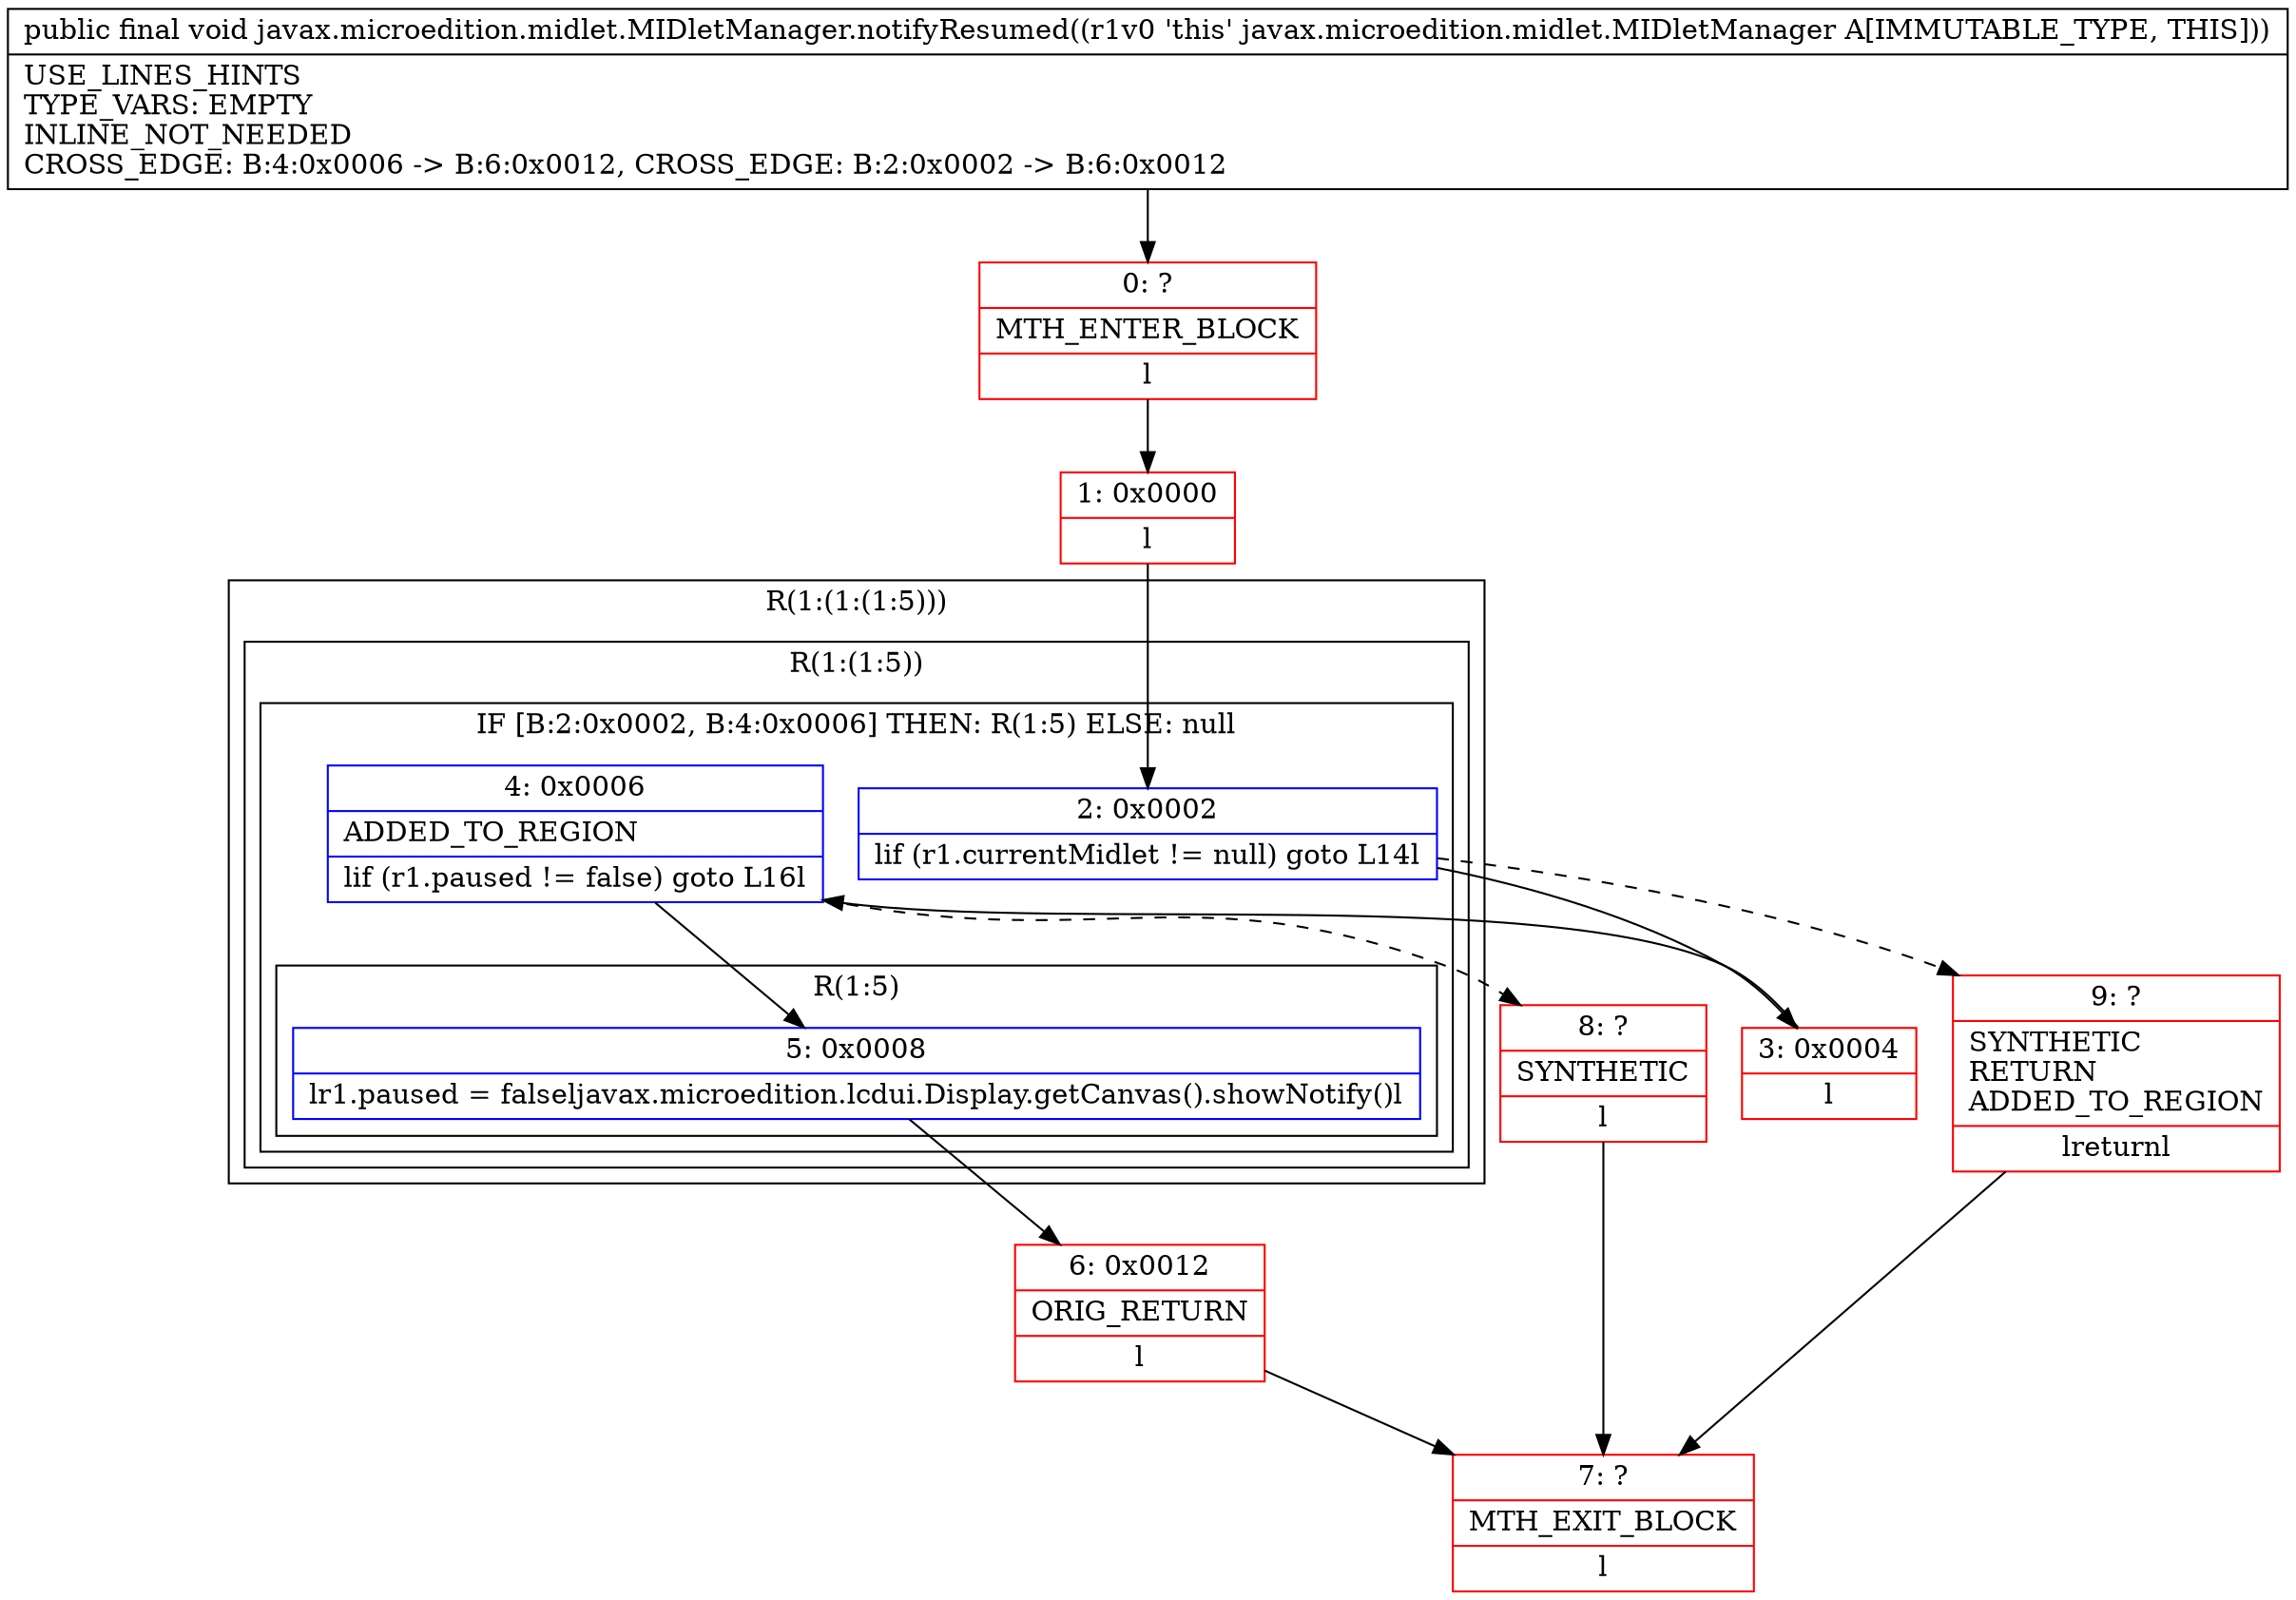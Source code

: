 digraph "CFG forjavax.microedition.midlet.MIDletManager.notifyResumed()V" {
subgraph cluster_Region_770284618 {
label = "R(1:(1:(1:5)))";
node [shape=record,color=blue];
subgraph cluster_Region_1449315295 {
label = "R(1:(1:5))";
node [shape=record,color=blue];
subgraph cluster_IfRegion_400887349 {
label = "IF [B:2:0x0002, B:4:0x0006] THEN: R(1:5) ELSE: null";
node [shape=record,color=blue];
Node_2 [shape=record,label="{2\:\ 0x0002|lif (r1.currentMidlet != null) goto L14l}"];
Node_4 [shape=record,label="{4\:\ 0x0006|ADDED_TO_REGION\l|lif (r1.paused != false) goto L16l}"];
subgraph cluster_Region_1583941095 {
label = "R(1:5)";
node [shape=record,color=blue];
Node_5 [shape=record,label="{5\:\ 0x0008|lr1.paused = falseljavax.microedition.lcdui.Display.getCanvas().showNotify()l}"];
}
}
}
}
Node_0 [shape=record,color=red,label="{0\:\ ?|MTH_ENTER_BLOCK\l|l}"];
Node_1 [shape=record,color=red,label="{1\:\ 0x0000|l}"];
Node_3 [shape=record,color=red,label="{3\:\ 0x0004|l}"];
Node_6 [shape=record,color=red,label="{6\:\ 0x0012|ORIG_RETURN\l|l}"];
Node_7 [shape=record,color=red,label="{7\:\ ?|MTH_EXIT_BLOCK\l|l}"];
Node_8 [shape=record,color=red,label="{8\:\ ?|SYNTHETIC\l|l}"];
Node_9 [shape=record,color=red,label="{9\:\ ?|SYNTHETIC\lRETURN\lADDED_TO_REGION\l|lreturnl}"];
MethodNode[shape=record,label="{public final void javax.microedition.midlet.MIDletManager.notifyResumed((r1v0 'this' javax.microedition.midlet.MIDletManager A[IMMUTABLE_TYPE, THIS]))  | USE_LINES_HINTS\lTYPE_VARS: EMPTY\lINLINE_NOT_NEEDED\lCROSS_EDGE: B:4:0x0006 \-\> B:6:0x0012, CROSS_EDGE: B:2:0x0002 \-\> B:6:0x0012\l}"];
MethodNode -> Node_0;
Node_2 -> Node_3;
Node_2 -> Node_9[style=dashed];
Node_4 -> Node_5;
Node_4 -> Node_8[style=dashed];
Node_5 -> Node_6;
Node_0 -> Node_1;
Node_1 -> Node_2;
Node_3 -> Node_4;
Node_6 -> Node_7;
Node_8 -> Node_7;
Node_9 -> Node_7;
}

